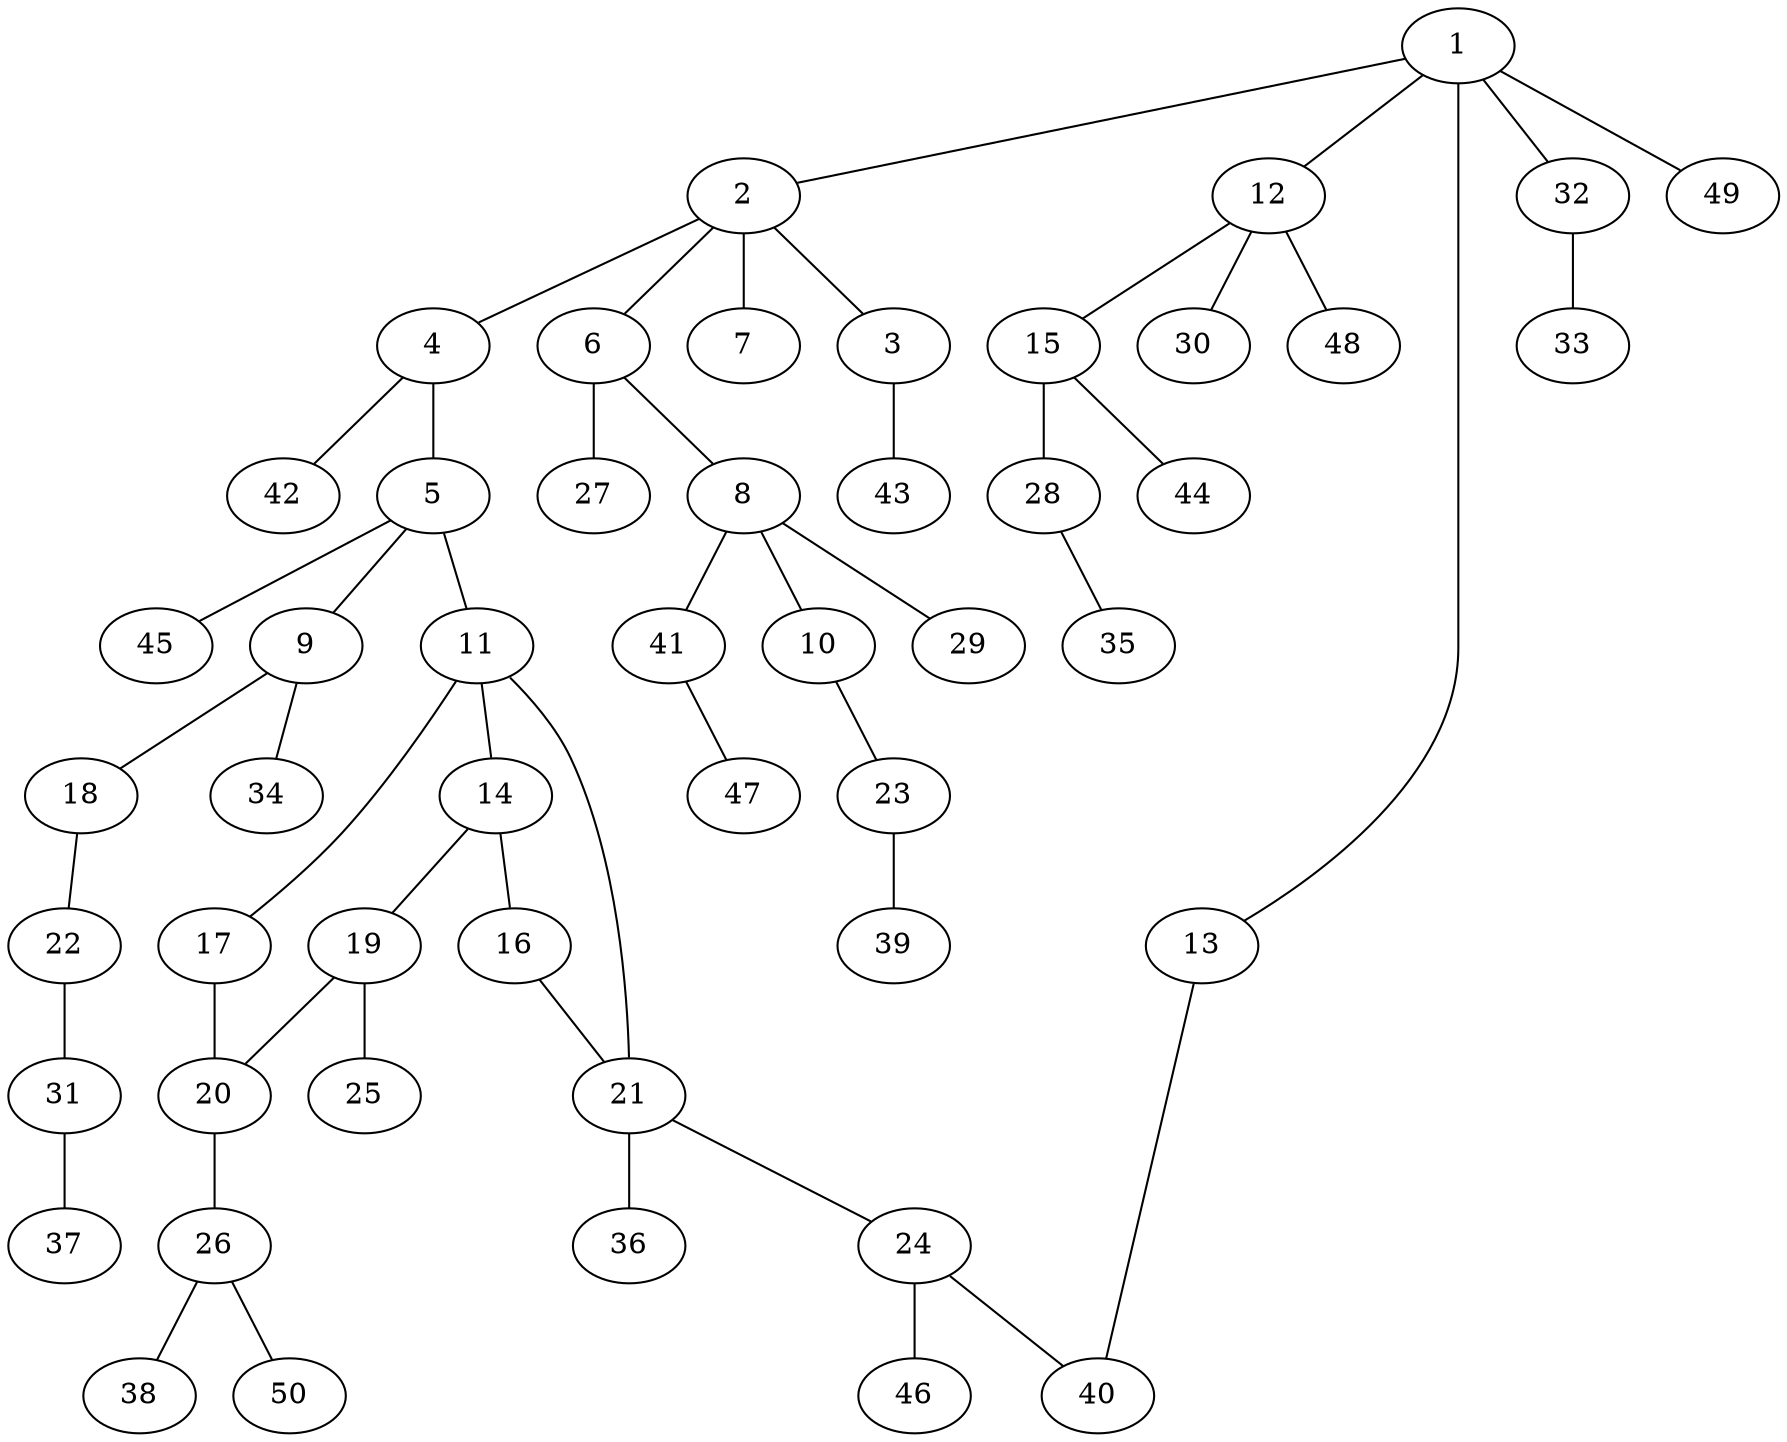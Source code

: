 graph graphname {1--2
1--12
1--13
1--32
1--49
2--3
2--4
2--6
2--7
3--43
4--5
4--42
5--9
5--11
5--45
6--8
6--27
8--10
8--29
8--41
9--18
9--34
10--23
11--14
11--17
11--21
12--15
12--30
12--48
13--40
14--16
14--19
15--28
15--44
16--21
17--20
18--22
19--20
19--25
20--26
21--24
21--36
22--31
23--39
24--40
24--46
26--38
26--50
28--35
31--37
32--33
41--47
}